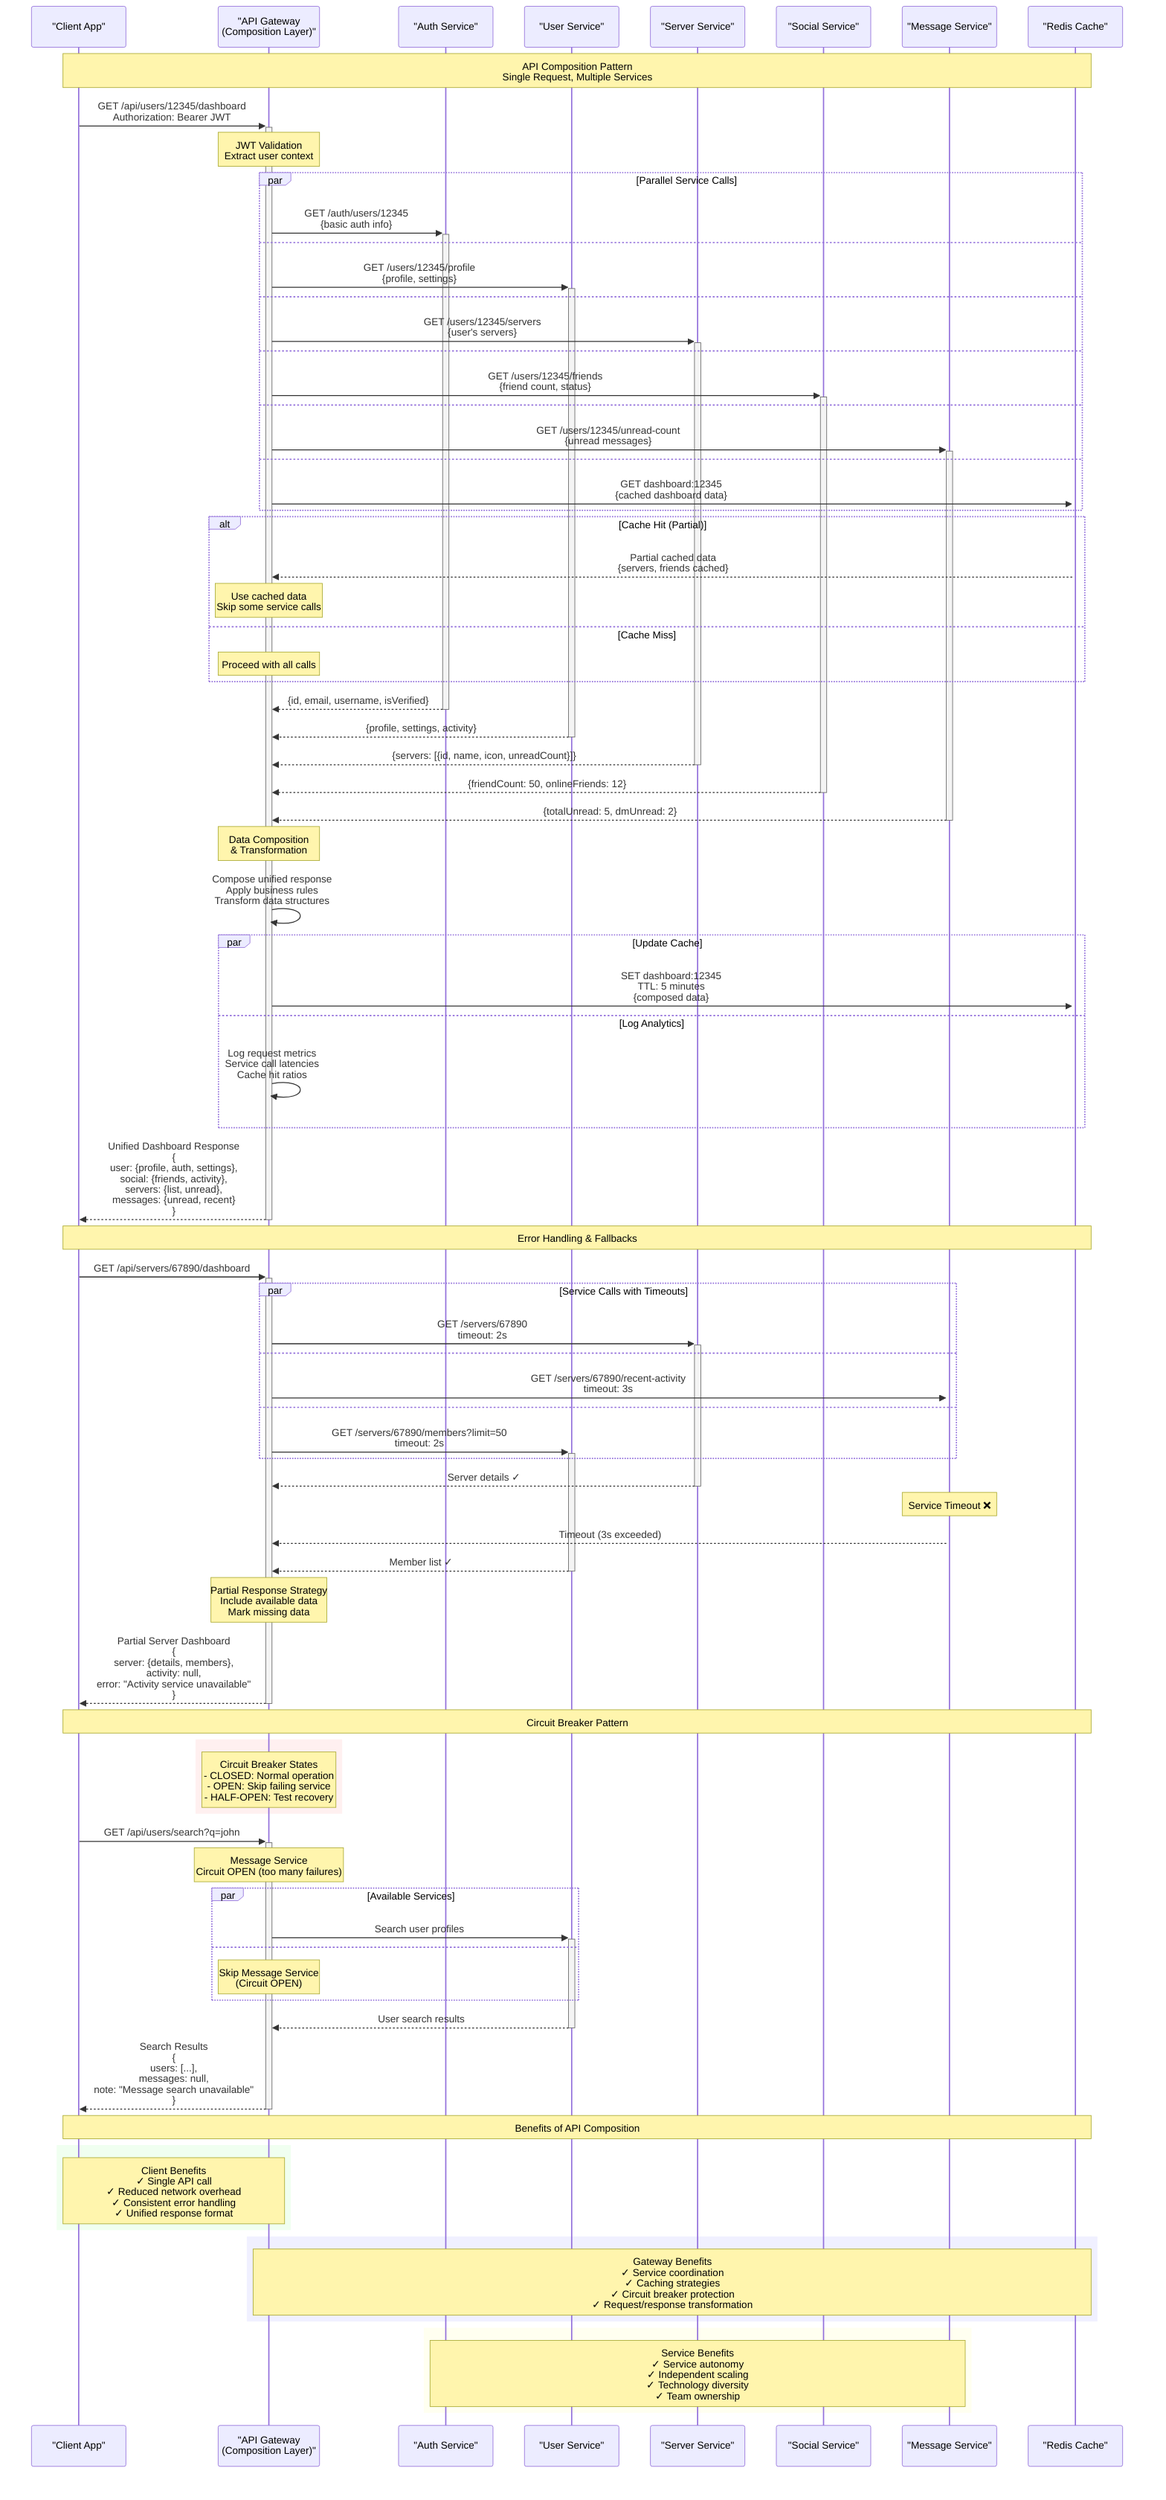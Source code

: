 sequenceDiagram
    participant C as "Client App"
    participant G as "API Gateway<br/>(Composition Layer)"
    participant A as "Auth Service"
    participant U as "User Service"
    participant S as "Server Service"
    participant So as "Social Service"
    participant M as "Message Service"
    participant Cache as "Redis Cache"

    Note over C,Cache: API Composition Pattern<br/>Single Request, Multiple Services

    C->>+G: GET /api/users/12345/dashboard<br/>Authorization: Bearer JWT
    
    Note over G: JWT Validation<br/>Extract user context
    
    par Parallel Service Calls
        G->>+A: GET /auth/users/12345<br/>{basic auth info}
    and
        G->>+U: GET /users/12345/profile<br/>{profile, settings}
    and
        G->>+S: GET /users/12345/servers<br/>{user's servers}
    and
        G->>+So: GET /users/12345/friends<br/>{friend count, status}
    and
        G->>+M: GET /users/12345/unread-count<br/>{unread messages}
    and
        G->>+Cache: GET dashboard:12345<br/>{cached dashboard data}
    end
    
    alt Cache Hit (Partial)
        Cache-->>G: Partial cached data<br/>{servers, friends cached}
        Note over G: Use cached data<br/>Skip some service calls
    else Cache Miss
        Note over G: Proceed with all calls
    end
    
    A-->>-G: {id, email, username, isVerified}
    U-->>-G: {profile, settings, activity}
    S-->>-G: {servers: [{id, name, icon, unreadCount}]}
    So-->>-G: {friendCount: 50, onlineFriends: 12}
    M-->>-G: {totalUnread: 5, dmUnread: 2}
    
    Note over G: Data Composition<br/>& Transformation
    
    G->>G: Compose unified response<br/>Apply business rules<br/>Transform data structures
    
    par Update Cache
        G->>Cache: SET dashboard:12345<br/>TTL: 5 minutes<br/>{composed data}
    and Log Analytics
        G->>G: Log request metrics<br/>Service call latencies<br/>Cache hit ratios
    end
    
    G-->>-C: Unified Dashboard Response<br/>{<br/>  user: {profile, auth, settings},<br/>  social: {friends, activity},<br/>  servers: {list, unread},<br/>  messages: {unread, recent}<br/>}
    
    Note over C,Cache: Error Handling & Fallbacks
    
    C->>+G: GET /api/servers/67890/dashboard
    
    par Service Calls with Timeouts
        G->>+S: GET /servers/67890<br/>timeout: 2s
    and
        G->>+M: GET /servers/67890/recent-activity<br/>timeout: 3s
    and
        G->>+U: GET /servers/67890/members?limit=50<br/>timeout: 2s
    end
    
    S-->>-G: Server details ✓
    
    Note over M: Service Timeout ❌
    M-->>G: Timeout (3s exceeded)
    
    U-->>-G: Member list ✓
    
    Note over G: Partial Response Strategy<br/>Include available data<br/>Mark missing data
    
    G-->>-C: Partial Server Dashboard<br/>{<br/>  server: {details, members},<br/>  activity: null,<br/>  error: "Activity service unavailable"<br/>}
    
    Note over C,Cache: Circuit Breaker Pattern
    
    rect rgb(255, 240, 240)
        Note over G: Circuit Breaker States<br/>- CLOSED: Normal operation<br/>- OPEN: Skip failing service<br/>- HALF-OPEN: Test recovery
    end
    
    C->>+G: GET /api/users/search?q=john
    
    Note over G: Message Service<br/>Circuit OPEN (too many failures)
    
    par Available Services
        G->>+U: Search user profiles
    and
        Note over G: Skip Message Service<br/>(Circuit OPEN)
    end
    
    U-->>-G: User search results
    
    G-->>-C: Search Results<br/>{<br/>  users: [...],<br/>  messages: null,<br/>  note: "Message search unavailable"<br/>}
    
    Note over C,Cache: Benefits of API Composition
    
    rect rgb(240, 255, 240)
        Note over C,G: Client Benefits<br/>✓ Single API call<br/>✓ Reduced network overhead<br/>✓ Consistent error handling<br/>✓ Unified response format
    end
    
    rect rgb(240, 240, 255)
        Note over G,Cache: Gateway Benefits<br/>✓ Service coordination<br/>✓ Caching strategies<br/>✓ Circuit breaker protection<br/>✓ Request/response transformation
    end
    
    rect rgb(255, 255, 240)
        Note over A,M: Service Benefits<br/>✓ Service autonomy<br/>✓ Independent scaling<br/>✓ Technology diversity<br/>✓ Team ownership
    end